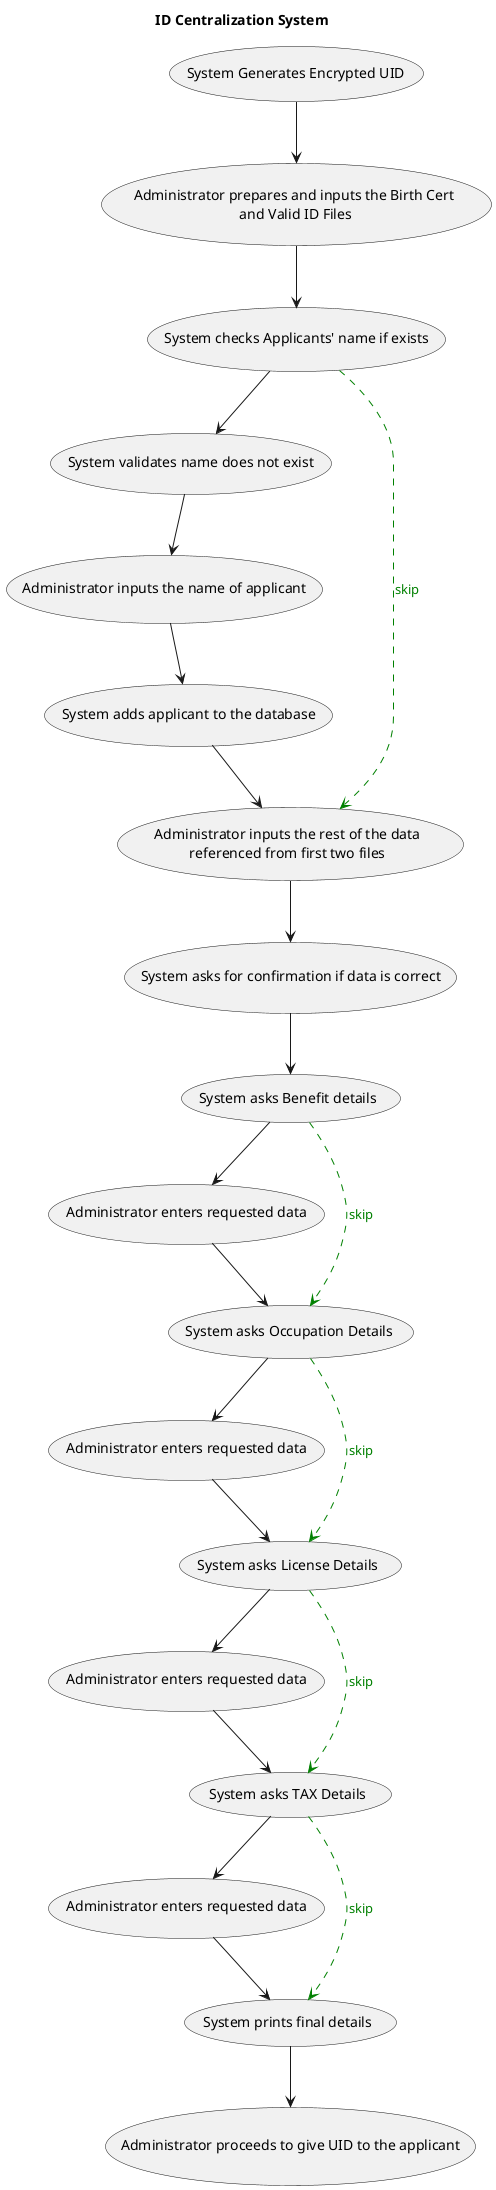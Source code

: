@startuml
title "ID Centralization System"
(System Generates Encrypted UID) as 0
(Administrator prepares and inputs the Birth Cert\n and Valid ID Files) as 1
(System checks Applicants' name if exists) as 2
(System validates name does not exist) as 3
(Administrator inputs the name of applicant) as 4
(System adds applicant to the database) as 5
(Administrator inputs the rest of the data\nreferenced from first two files) as 6
(System asks for confirmation if data is correct) as 7
(System asks Benefit details) as 8
(Administrator enters requested data) as 9
(System asks Occupation Details) as 10
(Administrator enters requested data) as 11
(System asks License Details) as 12
(Administrator enters requested data) as 13
(System asks TAX Details) as 14
(Administrator enters requested data) as 15
(System prints final details) as 16
(Administrator proceeds to give UID to the applicant) as 17

0 --> 1
1 --> 2
2 --> 3
2 --> 6 #green;line.dashed;text:green : skip
3 --> 4
4 --> 5
5 --> 6
6 --> 7
7 --> 8
8 --> 9
8 --> 10 #green;line.dashed;text:green : skip
9 --> 10
10 --> 11
10 --> 12 #green;line.dashed;text:green : skip
11 --> 12
12 --> 13
12 --> 14 #green;line.dashed;text:green : skip
13 --> 14
14 --> 15
14 --> 16 #green;line.dashed;text:green : skip
15 --> 16
16 --> 17

@enduml